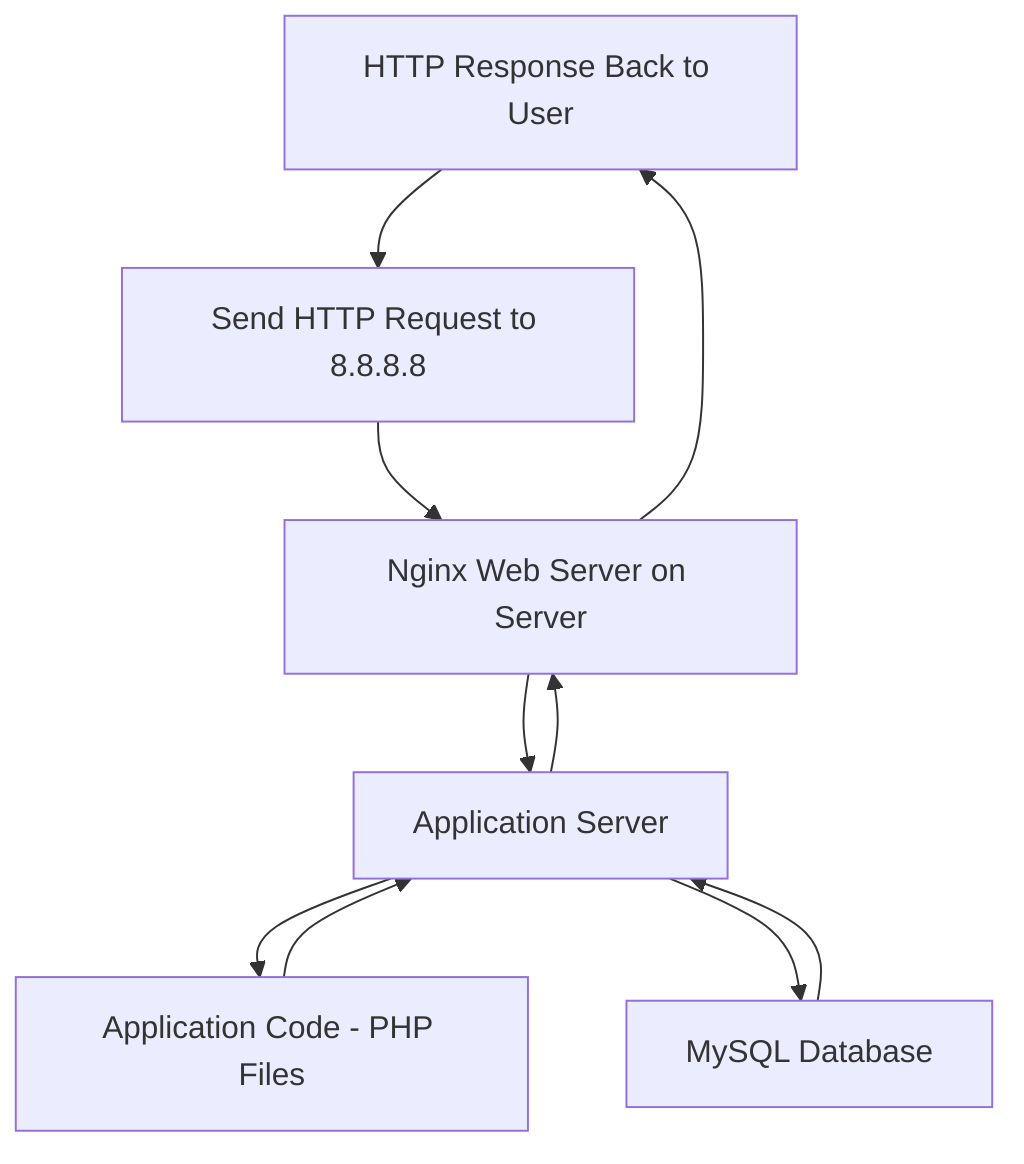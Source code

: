 ---
config:
  layout: dagre
---
flowchart TD
    A["HTTP Response Back to User"] --> D["Send HTTP Request to 8.8.8.8"]
    D --> E["Nginx Web Server on Server"]
    E --> F["Application Server"] & A
    F --> G["Application Code - PHP Files"] & H["MySQL Database"] & E
    H --> F
    G --> F